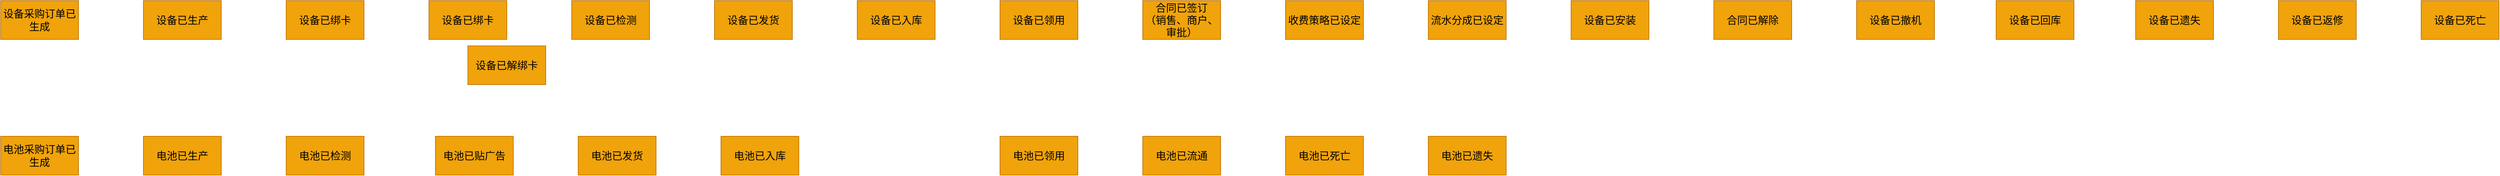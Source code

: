 <mxfile version="12.2.9" type="github" pages="1">
  <diagram id="PaWVrE_bjgCVeMJHbKoL" name="Page-1">
    <mxGraphModel dx="2631" dy="475" grid="1" gridSize="10" guides="1" tooltips="1" connect="1" arrows="1" fold="1" page="1" pageScale="1" pageWidth="827" pageHeight="1169" math="0" shadow="0">
      <root>
        <mxCell id="0"/>
        <mxCell id="1" parent="0"/>
        <mxCell id="Uv2NzFDJamYf4xEThqLQ-1" value="设备已发货" style="rounded=0;whiteSpace=wrap;html=1;fillColor=#f0a30a;strokeColor=#BD7000;fontColor=#000000;fontSize=16;" parent="1" vertex="1">
          <mxGeometry x="130" y="170" width="120" height="60" as="geometry"/>
        </mxCell>
        <mxCell id="qlIPXGJpVj5MMrCKtFdA-2" value="设备已检测" style="rounded=0;whiteSpace=wrap;html=1;strokeColor=#BD7000;fillColor=#f0a30a;fontSize=16;" vertex="1" parent="1">
          <mxGeometry x="-90" y="170" width="120" height="60" as="geometry"/>
        </mxCell>
        <mxCell id="qlIPXGJpVj5MMrCKtFdA-3" value="设备已绑卡" style="rounded=0;whiteSpace=wrap;html=1;strokeColor=#BD7000;fillColor=#f0a30a;fontSize=16;" vertex="1" parent="1">
          <mxGeometry x="-310" y="170" width="120" height="60" as="geometry"/>
        </mxCell>
        <mxCell id="qlIPXGJpVj5MMrCKtFdA-4" value="设备已解绑卡" style="rounded=0;whiteSpace=wrap;html=1;strokeColor=#BD7000;fillColor=#f0a30a;fontSize=16;" vertex="1" parent="1">
          <mxGeometry x="-250" y="240" width="120" height="60" as="geometry"/>
        </mxCell>
        <mxCell id="qlIPXGJpVj5MMrCKtFdA-5" value="设备已绑卡" style="rounded=0;whiteSpace=wrap;html=1;strokeColor=#BD7000;fillColor=#f0a30a;fontSize=16;" vertex="1" parent="1">
          <mxGeometry x="-530" y="170" width="120" height="60" as="geometry"/>
        </mxCell>
        <mxCell id="qlIPXGJpVj5MMrCKtFdA-6" value="设备已生产" style="rounded=0;whiteSpace=wrap;html=1;strokeColor=#BD7000;fillColor=#f0a30a;fontSize=16;" vertex="1" parent="1">
          <mxGeometry x="-750" y="170" width="120" height="60" as="geometry"/>
        </mxCell>
        <mxCell id="qlIPXGJpVj5MMrCKtFdA-7" value="设备采购订单已生成" style="rounded=0;whiteSpace=wrap;html=1;strokeColor=#BD7000;fillColor=#f0a30a;fontSize=16;" vertex="1" parent="1">
          <mxGeometry x="-970" y="170" width="120" height="60" as="geometry"/>
        </mxCell>
        <mxCell id="qlIPXGJpVj5MMrCKtFdA-8" value="电池采购订单已生成" style="rounded=0;whiteSpace=wrap;html=1;strokeColor=#BD7000;fillColor=#f0a30a;fontSize=16;" vertex="1" parent="1">
          <mxGeometry x="-970" y="380" width="120" height="60" as="geometry"/>
        </mxCell>
        <mxCell id="qlIPXGJpVj5MMrCKtFdA-9" value="电池已生产" style="rounded=0;whiteSpace=wrap;html=1;strokeColor=#BD7000;fillColor=#f0a30a;fontSize=16;" vertex="1" parent="1">
          <mxGeometry x="-750" y="380" width="120" height="60" as="geometry"/>
        </mxCell>
        <mxCell id="qlIPXGJpVj5MMrCKtFdA-10" value="电池已检测" style="rounded=0;whiteSpace=wrap;html=1;strokeColor=#BD7000;fillColor=#f0a30a;fontSize=16;" vertex="1" parent="1">
          <mxGeometry x="-530" y="380" width="120" height="60" as="geometry"/>
        </mxCell>
        <mxCell id="qlIPXGJpVj5MMrCKtFdA-11" value="电池已贴广告" style="rounded=0;whiteSpace=wrap;html=1;strokeColor=#BD7000;fillColor=#f0a30a;fontSize=16;" vertex="1" parent="1">
          <mxGeometry x="-300" y="380" width="120" height="60" as="geometry"/>
        </mxCell>
        <mxCell id="qlIPXGJpVj5MMrCKtFdA-12" value="电池已发货" style="rounded=0;whiteSpace=wrap;html=1;strokeColor=#BD7000;fillColor=#f0a30a;fontSize=16;" vertex="1" parent="1">
          <mxGeometry x="-80" y="380" width="120" height="60" as="geometry"/>
        </mxCell>
        <mxCell id="qlIPXGJpVj5MMrCKtFdA-13" value="设备已入库" style="rounded=0;whiteSpace=wrap;html=1;fillColor=#f0a30a;strokeColor=#BD7000;fontColor=#000000;fontSize=16;" vertex="1" parent="1">
          <mxGeometry x="350" y="170" width="120" height="60" as="geometry"/>
        </mxCell>
        <mxCell id="qlIPXGJpVj5MMrCKtFdA-14" value="电池已入库" style="rounded=0;whiteSpace=wrap;html=1;fillColor=#f0a30a;strokeColor=#BD7000;fontColor=#000000;fontSize=16;" vertex="1" parent="1">
          <mxGeometry x="140" y="380" width="120" height="60" as="geometry"/>
        </mxCell>
        <mxCell id="qlIPXGJpVj5MMrCKtFdA-15" value="设备已领用" style="rounded=0;whiteSpace=wrap;html=1;fillColor=#f0a30a;strokeColor=#BD7000;fontColor=#000000;fontSize=16;" vertex="1" parent="1">
          <mxGeometry x="570" y="170" width="120" height="60" as="geometry"/>
        </mxCell>
        <mxCell id="qlIPXGJpVj5MMrCKtFdA-16" value="电池已领用" style="rounded=0;whiteSpace=wrap;html=1;fillColor=#f0a30a;strokeColor=#BD7000;fontColor=#000000;fontSize=16;" vertex="1" parent="1">
          <mxGeometry x="570" y="380" width="120" height="60" as="geometry"/>
        </mxCell>
        <mxCell id="qlIPXGJpVj5MMrCKtFdA-17" value="合同已签订&lt;br&gt;（销售、商户、审批）" style="rounded=0;whiteSpace=wrap;html=1;fillColor=#f0a30a;strokeColor=#BD7000;fontColor=#000000;fontSize=16;" vertex="1" parent="1">
          <mxGeometry x="790" y="170" width="120" height="60" as="geometry"/>
        </mxCell>
        <mxCell id="qlIPXGJpVj5MMrCKtFdA-18" value="电池已流通" style="rounded=0;whiteSpace=wrap;html=1;fillColor=#f0a30a;strokeColor=#BD7000;fontColor=#000000;fontSize=16;" vertex="1" parent="1">
          <mxGeometry x="790" y="380" width="120" height="60" as="geometry"/>
        </mxCell>
        <mxCell id="qlIPXGJpVj5MMrCKtFdA-19" value="电池已死亡" style="rounded=0;whiteSpace=wrap;html=1;fillColor=#f0a30a;strokeColor=#BD7000;fontColor=#000000;fontSize=16;" vertex="1" parent="1">
          <mxGeometry x="1010" y="380" width="120" height="60" as="geometry"/>
        </mxCell>
        <mxCell id="qlIPXGJpVj5MMrCKtFdA-20" value="电池已遗失" style="rounded=0;whiteSpace=wrap;html=1;fillColor=#f0a30a;strokeColor=#BD7000;fontColor=#000000;fontSize=16;" vertex="1" parent="1">
          <mxGeometry x="1230" y="380" width="120" height="60" as="geometry"/>
        </mxCell>
        <mxCell id="qlIPXGJpVj5MMrCKtFdA-21" value="收费策略已设定" style="rounded=0;whiteSpace=wrap;html=1;fillColor=#f0a30a;strokeColor=#BD7000;fontColor=#000000;fontSize=16;" vertex="1" parent="1">
          <mxGeometry x="1010" y="170" width="120" height="60" as="geometry"/>
        </mxCell>
        <mxCell id="qlIPXGJpVj5MMrCKtFdA-22" value="流水分成已设定" style="rounded=0;whiteSpace=wrap;html=1;fillColor=#f0a30a;strokeColor=#BD7000;fontColor=#000000;fontSize=16;" vertex="1" parent="1">
          <mxGeometry x="1230" y="170" width="120" height="60" as="geometry"/>
        </mxCell>
        <mxCell id="qlIPXGJpVj5MMrCKtFdA-23" value="合同已解除" style="rounded=0;whiteSpace=wrap;html=1;fillColor=#f0a30a;strokeColor=#BD7000;fontColor=#000000;fontSize=16;" vertex="1" parent="1">
          <mxGeometry x="1670" y="170" width="120" height="60" as="geometry"/>
        </mxCell>
        <mxCell id="qlIPXGJpVj5MMrCKtFdA-24" value="设备已撤机" style="rounded=0;whiteSpace=wrap;html=1;fillColor=#f0a30a;strokeColor=#BD7000;fontColor=#000000;fontSize=16;" vertex="1" parent="1">
          <mxGeometry x="1890" y="170" width="120" height="60" as="geometry"/>
        </mxCell>
        <mxCell id="qlIPXGJpVj5MMrCKtFdA-25" value="设备已遗失" style="rounded=0;whiteSpace=wrap;html=1;fillColor=#f0a30a;strokeColor=#BD7000;fontColor=#000000;fontSize=16;" vertex="1" parent="1">
          <mxGeometry x="2320" y="170" width="120" height="60" as="geometry"/>
        </mxCell>
        <mxCell id="qlIPXGJpVj5MMrCKtFdA-26" value="设备已返修" style="rounded=0;whiteSpace=wrap;html=1;fillColor=#f0a30a;strokeColor=#BD7000;fontColor=#000000;fontSize=16;" vertex="1" parent="1">
          <mxGeometry x="2540" y="170" width="120" height="60" as="geometry"/>
        </mxCell>
        <mxCell id="qlIPXGJpVj5MMrCKtFdA-27" value="设备已死亡" style="rounded=0;whiteSpace=wrap;html=1;fillColor=#f0a30a;strokeColor=#BD7000;fontColor=#000000;fontSize=16;" vertex="1" parent="1">
          <mxGeometry x="2760" y="170" width="120" height="60" as="geometry"/>
        </mxCell>
        <mxCell id="qlIPXGJpVj5MMrCKtFdA-28" value="设备已安装" style="rounded=0;whiteSpace=wrap;html=1;fillColor=#f0a30a;strokeColor=#BD7000;fontColor=#000000;fontSize=16;" vertex="1" parent="1">
          <mxGeometry x="1450" y="170" width="120" height="60" as="geometry"/>
        </mxCell>
        <mxCell id="qlIPXGJpVj5MMrCKtFdA-29" value="设备已回库" style="rounded=0;whiteSpace=wrap;html=1;fillColor=#f0a30a;strokeColor=#BD7000;fontColor=#000000;fontSize=16;" vertex="1" parent="1">
          <mxGeometry x="2105" y="170" width="120" height="60" as="geometry"/>
        </mxCell>
      </root>
    </mxGraphModel>
  </diagram>
</mxfile>
